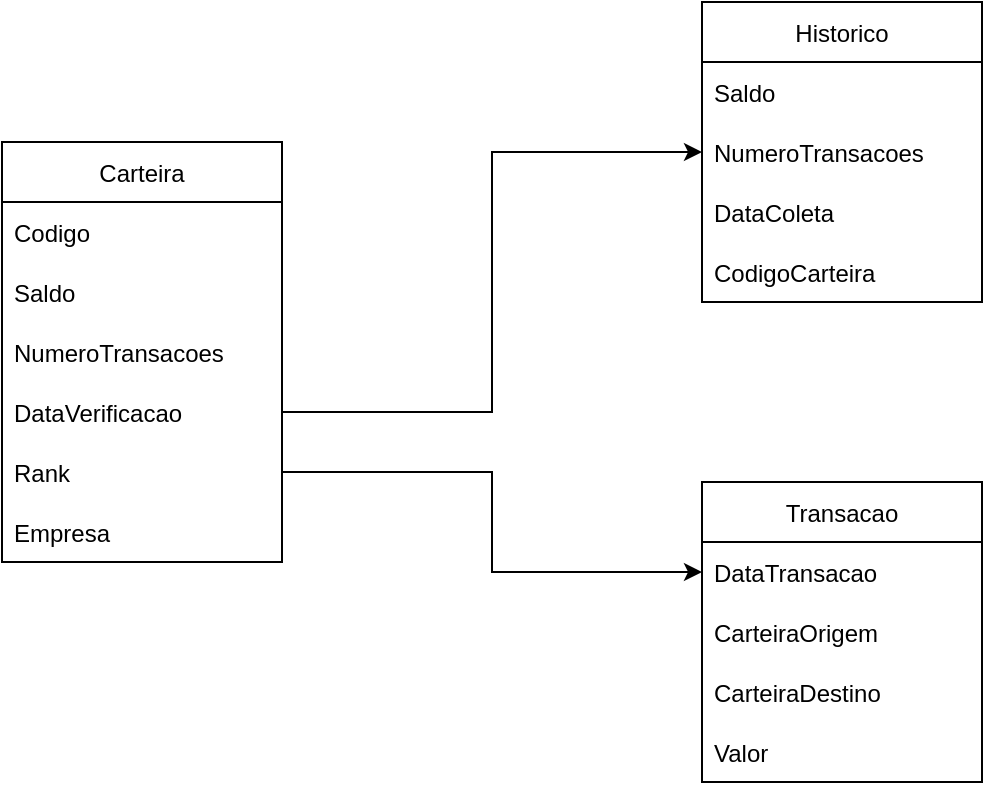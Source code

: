 <mxfile version="20.2.2" type="device"><diagram id="G7lA1bs7VxrHD0mZhC_a" name="Página-1"><mxGraphModel dx="1422" dy="762" grid="1" gridSize="10" guides="1" tooltips="1" connect="1" arrows="1" fold="1" page="1" pageScale="1" pageWidth="827" pageHeight="1169" math="0" shadow="0"><root><mxCell id="0"/><mxCell id="1" parent="0"/><mxCell id="QBpENB4mmFmw80zZCiRM-2" value="Carteira" style="swimlane;fontStyle=0;childLayout=stackLayout;horizontal=1;startSize=30;horizontalStack=0;resizeParent=1;resizeParentMax=0;resizeLast=0;collapsible=1;marginBottom=0;" vertex="1" parent="1"><mxGeometry x="130" y="160" width="140" height="210" as="geometry"/></mxCell><mxCell id="QBpENB4mmFmw80zZCiRM-3" value="Codigo" style="text;strokeColor=none;fillColor=none;align=left;verticalAlign=middle;spacingLeft=4;spacingRight=4;overflow=hidden;points=[[0,0.5],[1,0.5]];portConstraint=eastwest;rotatable=0;" vertex="1" parent="QBpENB4mmFmw80zZCiRM-2"><mxGeometry y="30" width="140" height="30" as="geometry"/></mxCell><mxCell id="QBpENB4mmFmw80zZCiRM-4" value="Saldo" style="text;strokeColor=none;fillColor=none;align=left;verticalAlign=middle;spacingLeft=4;spacingRight=4;overflow=hidden;points=[[0,0.5],[1,0.5]];portConstraint=eastwest;rotatable=0;" vertex="1" parent="QBpENB4mmFmw80zZCiRM-2"><mxGeometry y="60" width="140" height="30" as="geometry"/></mxCell><mxCell id="QBpENB4mmFmw80zZCiRM-5" value="NumeroTransacoes" style="text;strokeColor=none;fillColor=none;align=left;verticalAlign=middle;spacingLeft=4;spacingRight=4;overflow=hidden;points=[[0,0.5],[1,0.5]];portConstraint=eastwest;rotatable=0;" vertex="1" parent="QBpENB4mmFmw80zZCiRM-2"><mxGeometry y="90" width="140" height="30" as="geometry"/></mxCell><mxCell id="QBpENB4mmFmw80zZCiRM-6" value="DataVerificacao" style="text;strokeColor=none;fillColor=none;align=left;verticalAlign=middle;spacingLeft=4;spacingRight=4;overflow=hidden;points=[[0,0.5],[1,0.5]];portConstraint=eastwest;rotatable=0;" vertex="1" parent="QBpENB4mmFmw80zZCiRM-2"><mxGeometry y="120" width="140" height="30" as="geometry"/></mxCell><mxCell id="QBpENB4mmFmw80zZCiRM-8" value="Rank" style="text;strokeColor=none;fillColor=none;align=left;verticalAlign=middle;spacingLeft=4;spacingRight=4;overflow=hidden;points=[[0,0.5],[1,0.5]];portConstraint=eastwest;rotatable=0;" vertex="1" parent="QBpENB4mmFmw80zZCiRM-2"><mxGeometry y="150" width="140" height="30" as="geometry"/></mxCell><mxCell id="QBpENB4mmFmw80zZCiRM-7" value="Empresa" style="text;strokeColor=none;fillColor=none;align=left;verticalAlign=middle;spacingLeft=4;spacingRight=4;overflow=hidden;points=[[0,0.5],[1,0.5]];portConstraint=eastwest;rotatable=0;" vertex="1" parent="QBpENB4mmFmw80zZCiRM-2"><mxGeometry y="180" width="140" height="30" as="geometry"/></mxCell><mxCell id="QBpENB4mmFmw80zZCiRM-10" value="Historico" style="swimlane;fontStyle=0;childLayout=stackLayout;horizontal=1;startSize=30;horizontalStack=0;resizeParent=1;resizeParentMax=0;resizeLast=0;collapsible=1;marginBottom=0;" vertex="1" parent="1"><mxGeometry x="480" y="90" width="140" height="150" as="geometry"/></mxCell><mxCell id="QBpENB4mmFmw80zZCiRM-11" value="Saldo" style="text;strokeColor=none;fillColor=none;align=left;verticalAlign=middle;spacingLeft=4;spacingRight=4;overflow=hidden;points=[[0,0.5],[1,0.5]];portConstraint=eastwest;rotatable=0;" vertex="1" parent="QBpENB4mmFmw80zZCiRM-10"><mxGeometry y="30" width="140" height="30" as="geometry"/></mxCell><mxCell id="QBpENB4mmFmw80zZCiRM-12" value="NumeroTransacoes" style="text;strokeColor=none;fillColor=none;align=left;verticalAlign=middle;spacingLeft=4;spacingRight=4;overflow=hidden;points=[[0,0.5],[1,0.5]];portConstraint=eastwest;rotatable=0;" vertex="1" parent="QBpENB4mmFmw80zZCiRM-10"><mxGeometry y="60" width="140" height="30" as="geometry"/></mxCell><mxCell id="QBpENB4mmFmw80zZCiRM-26" value="DataColeta" style="text;strokeColor=none;fillColor=none;align=left;verticalAlign=middle;spacingLeft=4;spacingRight=4;overflow=hidden;points=[[0,0.5],[1,0.5]];portConstraint=eastwest;rotatable=0;" vertex="1" parent="QBpENB4mmFmw80zZCiRM-10"><mxGeometry y="90" width="140" height="30" as="geometry"/></mxCell><mxCell id="QBpENB4mmFmw80zZCiRM-13" value="CodigoCarteira" style="text;strokeColor=none;fillColor=none;align=left;verticalAlign=middle;spacingLeft=4;spacingRight=4;overflow=hidden;points=[[0,0.5],[1,0.5]];portConstraint=eastwest;rotatable=0;" vertex="1" parent="QBpENB4mmFmw80zZCiRM-10"><mxGeometry y="120" width="140" height="30" as="geometry"/></mxCell><mxCell id="QBpENB4mmFmw80zZCiRM-14" value="Transacao" style="swimlane;fontStyle=0;childLayout=stackLayout;horizontal=1;startSize=30;horizontalStack=0;resizeParent=1;resizeParentMax=0;resizeLast=0;collapsible=1;marginBottom=0;" vertex="1" parent="1"><mxGeometry x="480" y="330" width="140" height="150" as="geometry"/></mxCell><mxCell id="QBpENB4mmFmw80zZCiRM-15" value="DataTransacao" style="text;strokeColor=none;fillColor=none;align=left;verticalAlign=middle;spacingLeft=4;spacingRight=4;overflow=hidden;points=[[0,0.5],[1,0.5]];portConstraint=eastwest;rotatable=0;" vertex="1" parent="QBpENB4mmFmw80zZCiRM-14"><mxGeometry y="30" width="140" height="30" as="geometry"/></mxCell><mxCell id="QBpENB4mmFmw80zZCiRM-16" value="CarteiraOrigem" style="text;strokeColor=none;fillColor=none;align=left;verticalAlign=middle;spacingLeft=4;spacingRight=4;overflow=hidden;points=[[0,0.5],[1,0.5]];portConstraint=eastwest;rotatable=0;" vertex="1" parent="QBpENB4mmFmw80zZCiRM-14"><mxGeometry y="60" width="140" height="30" as="geometry"/></mxCell><mxCell id="QBpENB4mmFmw80zZCiRM-17" value="CarteiraDestino" style="text;strokeColor=none;fillColor=none;align=left;verticalAlign=middle;spacingLeft=4;spacingRight=4;overflow=hidden;points=[[0,0.5],[1,0.5]];portConstraint=eastwest;rotatable=0;" vertex="1" parent="QBpENB4mmFmw80zZCiRM-14"><mxGeometry y="90" width="140" height="30" as="geometry"/></mxCell><mxCell id="QBpENB4mmFmw80zZCiRM-18" value="Valor" style="text;strokeColor=none;fillColor=none;align=left;verticalAlign=middle;spacingLeft=4;spacingRight=4;overflow=hidden;points=[[0,0.5],[1,0.5]];portConstraint=eastwest;rotatable=0;" vertex="1" parent="QBpENB4mmFmw80zZCiRM-14"><mxGeometry y="120" width="140" height="30" as="geometry"/></mxCell><mxCell id="QBpENB4mmFmw80zZCiRM-20" style="edgeStyle=orthogonalEdgeStyle;rounded=0;orthogonalLoop=1;jettySize=auto;html=1;" edge="1" parent="1" source="QBpENB4mmFmw80zZCiRM-6" target="QBpENB4mmFmw80zZCiRM-12"><mxGeometry relative="1" as="geometry"/></mxCell><mxCell id="QBpENB4mmFmw80zZCiRM-23" style="edgeStyle=orthogonalEdgeStyle;rounded=0;orthogonalLoop=1;jettySize=auto;html=1;" edge="1" parent="1" source="QBpENB4mmFmw80zZCiRM-8" target="QBpENB4mmFmw80zZCiRM-15"><mxGeometry relative="1" as="geometry"/></mxCell></root></mxGraphModel></diagram></mxfile>